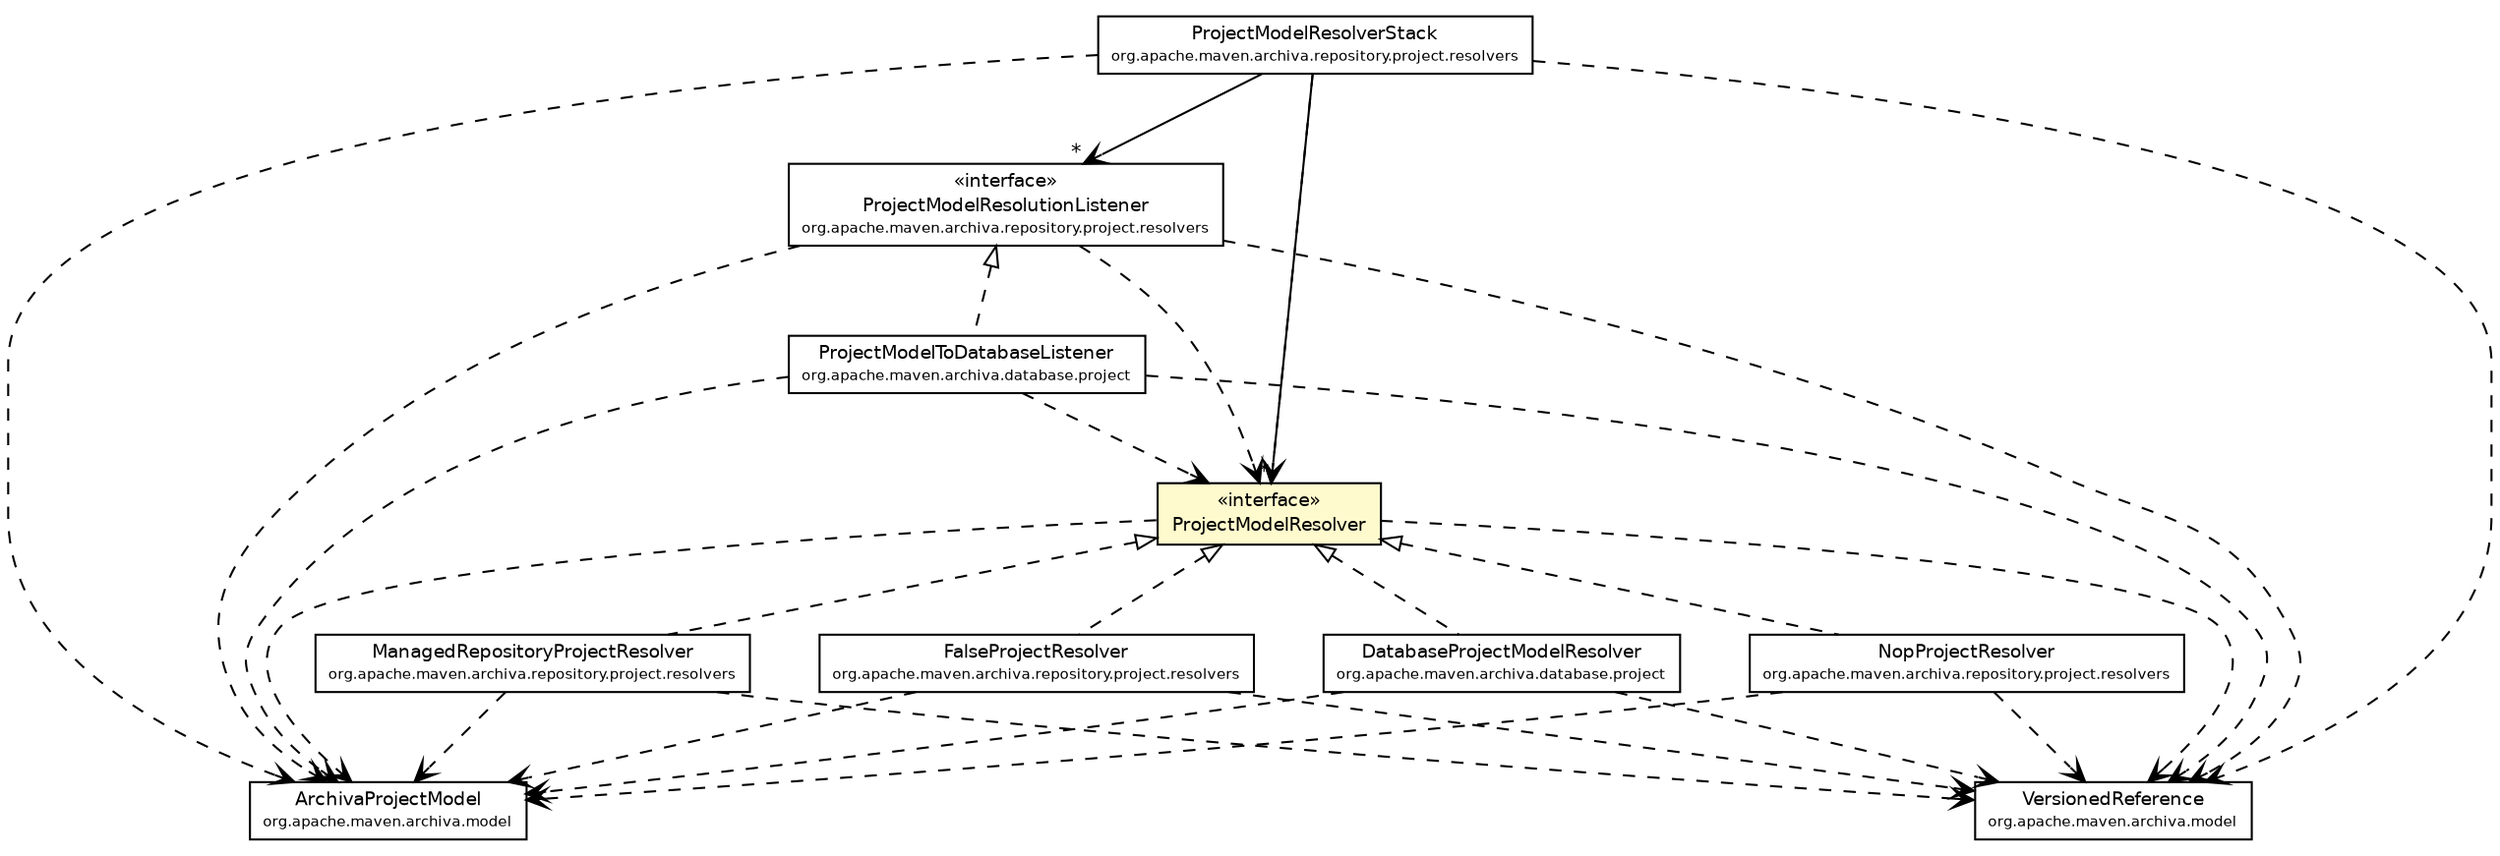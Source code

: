 #!/usr/local/bin/dot
#
# Class diagram 
# Generated by UmlGraph version 4.6 (http://www.spinellis.gr/sw/umlgraph)
#

digraph G {
	edge [fontname="Helvetica",fontsize=10,labelfontname="Helvetica",labelfontsize=10];
	node [fontname="Helvetica",fontsize=10,shape=plaintext];
	// org.apache.maven.archiva.repository.project.ProjectModelResolver
	c68906 [label=<<table border="0" cellborder="1" cellspacing="0" cellpadding="2" port="p" bgcolor="lemonChiffon" href="./ProjectModelResolver.html">
		<tr><td><table border="0" cellspacing="0" cellpadding="1">
			<tr><td> &laquo;interface&raquo; </td></tr>
			<tr><td> ProjectModelResolver </td></tr>
		</table></td></tr>
		</table>>, fontname="Helvetica", fontcolor="black", fontsize=9.0];
	// org.apache.maven.archiva.repository.project.resolvers.ProjectModelResolverStack
	c68914 [label=<<table border="0" cellborder="1" cellspacing="0" cellpadding="2" port="p" href="./resolvers/ProjectModelResolverStack.html">
		<tr><td><table border="0" cellspacing="0" cellpadding="1">
			<tr><td> ProjectModelResolverStack </td></tr>
			<tr><td><font point-size="7.0"> org.apache.maven.archiva.repository.project.resolvers </font></td></tr>
		</table></td></tr>
		</table>>, fontname="Helvetica", fontcolor="black", fontsize=9.0];
	// org.apache.maven.archiva.repository.project.resolvers.ProjectModelResolutionListener
	c68915 [label=<<table border="0" cellborder="1" cellspacing="0" cellpadding="2" port="p" href="./resolvers/ProjectModelResolutionListener.html">
		<tr><td><table border="0" cellspacing="0" cellpadding="1">
			<tr><td> &laquo;interface&raquo; </td></tr>
			<tr><td> ProjectModelResolutionListener </td></tr>
			<tr><td><font point-size="7.0"> org.apache.maven.archiva.repository.project.resolvers </font></td></tr>
		</table></td></tr>
		</table>>, fontname="Helvetica", fontcolor="black", fontsize=9.0];
	// org.apache.maven.archiva.repository.project.resolvers.NopProjectResolver
	c68916 [label=<<table border="0" cellborder="1" cellspacing="0" cellpadding="2" port="p" href="./resolvers/NopProjectResolver.html">
		<tr><td><table border="0" cellspacing="0" cellpadding="1">
			<tr><td> NopProjectResolver </td></tr>
			<tr><td><font point-size="7.0"> org.apache.maven.archiva.repository.project.resolvers </font></td></tr>
		</table></td></tr>
		</table>>, fontname="Helvetica", fontcolor="black", fontsize=9.0];
	// org.apache.maven.archiva.repository.project.resolvers.ManagedRepositoryProjectResolver
	c68917 [label=<<table border="0" cellborder="1" cellspacing="0" cellpadding="2" port="p" href="./resolvers/ManagedRepositoryProjectResolver.html">
		<tr><td><table border="0" cellspacing="0" cellpadding="1">
			<tr><td> ManagedRepositoryProjectResolver </td></tr>
			<tr><td><font point-size="7.0"> org.apache.maven.archiva.repository.project.resolvers </font></td></tr>
		</table></td></tr>
		</table>>, fontname="Helvetica", fontcolor="black", fontsize=9.0];
	// org.apache.maven.archiva.repository.project.resolvers.FalseProjectResolver
	c68919 [label=<<table border="0" cellborder="1" cellspacing="0" cellpadding="2" port="p" href="./resolvers/FalseProjectResolver.html">
		<tr><td><table border="0" cellspacing="0" cellpadding="1">
			<tr><td> FalseProjectResolver </td></tr>
			<tr><td><font point-size="7.0"> org.apache.maven.archiva.repository.project.resolvers </font></td></tr>
		</table></td></tr>
		</table>>, fontname="Helvetica", fontcolor="black", fontsize=9.0];
	// org.apache.maven.archiva.database.project.ProjectModelToDatabaseListener
	c68992 [label=<<table border="0" cellborder="1" cellspacing="0" cellpadding="2" port="p" href="../../database/project/ProjectModelToDatabaseListener.html">
		<tr><td><table border="0" cellspacing="0" cellpadding="1">
			<tr><td> ProjectModelToDatabaseListener </td></tr>
			<tr><td><font point-size="7.0"> org.apache.maven.archiva.database.project </font></td></tr>
		</table></td></tr>
		</table>>, fontname="Helvetica", fontcolor="black", fontsize=9.0];
	// org.apache.maven.archiva.database.project.DatabaseProjectModelResolver
	c68993 [label=<<table border="0" cellborder="1" cellspacing="0" cellpadding="2" port="p" href="../../database/project/DatabaseProjectModelResolver.html">
		<tr><td><table border="0" cellspacing="0" cellpadding="1">
			<tr><td> DatabaseProjectModelResolver </td></tr>
			<tr><td><font point-size="7.0"> org.apache.maven.archiva.database.project </font></td></tr>
		</table></td></tr>
		</table>>, fontname="Helvetica", fontcolor="black", fontsize=9.0];
	//org.apache.maven.archiva.repository.project.resolvers.NopProjectResolver implements org.apache.maven.archiva.repository.project.ProjectModelResolver
	c68906:p -> c68916:p [dir=back,arrowtail=empty,style=dashed];
	//org.apache.maven.archiva.repository.project.resolvers.ManagedRepositoryProjectResolver implements org.apache.maven.archiva.repository.project.ProjectModelResolver
	c68906:p -> c68917:p [dir=back,arrowtail=empty,style=dashed];
	//org.apache.maven.archiva.repository.project.resolvers.FalseProjectResolver implements org.apache.maven.archiva.repository.project.ProjectModelResolver
	c68906:p -> c68919:p [dir=back,arrowtail=empty,style=dashed];
	//org.apache.maven.archiva.database.project.ProjectModelToDatabaseListener implements org.apache.maven.archiva.repository.project.resolvers.ProjectModelResolutionListener
	c68915:p -> c68992:p [dir=back,arrowtail=empty,style=dashed];
	//org.apache.maven.archiva.database.project.DatabaseProjectModelResolver implements org.apache.maven.archiva.repository.project.ProjectModelResolver
	c68906:p -> c68993:p [dir=back,arrowtail=empty,style=dashed];
	// org.apache.maven.archiva.repository.project.resolvers.ProjectModelResolverStack NAVASSOC org.apache.maven.archiva.repository.project.ProjectModelResolver
	c68914:p -> c68906:p [taillabel="", label="", headlabel="*", fontname="Helvetica", fontcolor="black", fontsize=10.0, color="black", arrowhead=open];
	// org.apache.maven.archiva.repository.project.resolvers.ProjectModelResolverStack NAVASSOC org.apache.maven.archiva.repository.project.resolvers.ProjectModelResolutionListener
	c68914:p -> c68915:p [taillabel="", label="", headlabel="*", fontname="Helvetica", fontcolor="black", fontsize=10.0, color="black", arrowhead=open];
	// org.apache.maven.archiva.repository.project.ProjectModelResolver DEPEND org.apache.maven.archiva.model.ArchivaProjectModel
	c68906:p -> c69168:p [taillabel="", label="", headlabel="", fontname="Helvetica", fontcolor="black", fontsize=10.0, color="black", arrowhead=open, style=dashed];
	// org.apache.maven.archiva.repository.project.ProjectModelResolver DEPEND org.apache.maven.archiva.model.VersionedReference
	c68906:p -> c69169:p [taillabel="", label="", headlabel="", fontname="Helvetica", fontcolor="black", fontsize=10.0, color="black", arrowhead=open, style=dashed];
	// org.apache.maven.archiva.repository.project.resolvers.ProjectModelResolverStack DEPEND org.apache.maven.archiva.model.ArchivaProjectModel
	c68914:p -> c69168:p [taillabel="", label="", headlabel="", fontname="Helvetica", fontcolor="black", fontsize=10.0, color="black", arrowhead=open, style=dashed];
	// org.apache.maven.archiva.repository.project.resolvers.ProjectModelResolverStack DEPEND org.apache.maven.archiva.repository.project.ProjectModelResolver
	c68914:p -> c68906:p [taillabel="", label="", headlabel="", fontname="Helvetica", fontcolor="black", fontsize=10.0, color="black", arrowhead=open, style=dashed];
	// org.apache.maven.archiva.repository.project.resolvers.ProjectModelResolverStack DEPEND org.apache.maven.archiva.model.VersionedReference
	c68914:p -> c69169:p [taillabel="", label="", headlabel="", fontname="Helvetica", fontcolor="black", fontsize=10.0, color="black", arrowhead=open, style=dashed];
	// org.apache.maven.archiva.repository.project.resolvers.ProjectModelResolutionListener DEPEND org.apache.maven.archiva.model.ArchivaProjectModel
	c68915:p -> c69168:p [taillabel="", label="", headlabel="", fontname="Helvetica", fontcolor="black", fontsize=10.0, color="black", arrowhead=open, style=dashed];
	// org.apache.maven.archiva.repository.project.resolvers.ProjectModelResolutionListener DEPEND org.apache.maven.archiva.repository.project.ProjectModelResolver
	c68915:p -> c68906:p [taillabel="", label="", headlabel="", fontname="Helvetica", fontcolor="black", fontsize=10.0, color="black", arrowhead=open, style=dashed];
	// org.apache.maven.archiva.repository.project.resolvers.ProjectModelResolutionListener DEPEND org.apache.maven.archiva.model.VersionedReference
	c68915:p -> c69169:p [taillabel="", label="", headlabel="", fontname="Helvetica", fontcolor="black", fontsize=10.0, color="black", arrowhead=open, style=dashed];
	// org.apache.maven.archiva.repository.project.resolvers.NopProjectResolver DEPEND org.apache.maven.archiva.model.ArchivaProjectModel
	c68916:p -> c69168:p [taillabel="", label="", headlabel="", fontname="Helvetica", fontcolor="black", fontsize=10.0, color="black", arrowhead=open, style=dashed];
	// org.apache.maven.archiva.repository.project.resolvers.NopProjectResolver DEPEND org.apache.maven.archiva.model.VersionedReference
	c68916:p -> c69169:p [taillabel="", label="", headlabel="", fontname="Helvetica", fontcolor="black", fontsize=10.0, color="black", arrowhead=open, style=dashed];
	// org.apache.maven.archiva.repository.project.resolvers.ManagedRepositoryProjectResolver DEPEND org.apache.maven.archiva.model.ArchivaProjectModel
	c68917:p -> c69168:p [taillabel="", label="", headlabel="", fontname="Helvetica", fontcolor="black", fontsize=10.0, color="black", arrowhead=open, style=dashed];
	// org.apache.maven.archiva.repository.project.resolvers.ManagedRepositoryProjectResolver DEPEND org.apache.maven.archiva.model.VersionedReference
	c68917:p -> c69169:p [taillabel="", label="", headlabel="", fontname="Helvetica", fontcolor="black", fontsize=10.0, color="black", arrowhead=open, style=dashed];
	// org.apache.maven.archiva.repository.project.resolvers.FalseProjectResolver DEPEND org.apache.maven.archiva.model.ArchivaProjectModel
	c68919:p -> c69168:p [taillabel="", label="", headlabel="", fontname="Helvetica", fontcolor="black", fontsize=10.0, color="black", arrowhead=open, style=dashed];
	// org.apache.maven.archiva.repository.project.resolvers.FalseProjectResolver DEPEND org.apache.maven.archiva.model.VersionedReference
	c68919:p -> c69169:p [taillabel="", label="", headlabel="", fontname="Helvetica", fontcolor="black", fontsize=10.0, color="black", arrowhead=open, style=dashed];
	// org.apache.maven.archiva.database.project.ProjectModelToDatabaseListener DEPEND org.apache.maven.archiva.repository.project.ProjectModelResolver
	c68992:p -> c68906:p [taillabel="", label="", headlabel="", fontname="Helvetica", fontcolor="black", fontsize=10.0, color="black", arrowhead=open, style=dashed];
	// org.apache.maven.archiva.database.project.ProjectModelToDatabaseListener DEPEND org.apache.maven.archiva.model.ArchivaProjectModel
	c68992:p -> c69168:p [taillabel="", label="", headlabel="", fontname="Helvetica", fontcolor="black", fontsize=10.0, color="black", arrowhead=open, style=dashed];
	// org.apache.maven.archiva.database.project.ProjectModelToDatabaseListener DEPEND org.apache.maven.archiva.model.VersionedReference
	c68992:p -> c69169:p [taillabel="", label="", headlabel="", fontname="Helvetica", fontcolor="black", fontsize=10.0, color="black", arrowhead=open, style=dashed];
	// org.apache.maven.archiva.database.project.DatabaseProjectModelResolver DEPEND org.apache.maven.archiva.model.ArchivaProjectModel
	c68993:p -> c69168:p [taillabel="", label="", headlabel="", fontname="Helvetica", fontcolor="black", fontsize=10.0, color="black", arrowhead=open, style=dashed];
	// org.apache.maven.archiva.database.project.DatabaseProjectModelResolver DEPEND org.apache.maven.archiva.model.VersionedReference
	c68993:p -> c69169:p [taillabel="", label="", headlabel="", fontname="Helvetica", fontcolor="black", fontsize=10.0, color="black", arrowhead=open, style=dashed];
	// org.apache.maven.archiva.model.VersionedReference
	c69169 [label=<<table border="0" cellborder="1" cellspacing="0" cellpadding="2" port="p" href="http://java.sun.com/j2se/1.4.2/docs/api/org/apache/maven/archiva/model/VersionedReference.html">
		<tr><td><table border="0" cellspacing="0" cellpadding="1">
			<tr><td> VersionedReference </td></tr>
			<tr><td><font point-size="7.0"> org.apache.maven.archiva.model </font></td></tr>
		</table></td></tr>
		</table>>, fontname="Helvetica", fontcolor="black", fontsize=9.0];
	// org.apache.maven.archiva.model.ArchivaProjectModel
	c69168 [label=<<table border="0" cellborder="1" cellspacing="0" cellpadding="2" port="p" href="http://java.sun.com/j2se/1.4.2/docs/api/org/apache/maven/archiva/model/ArchivaProjectModel.html">
		<tr><td><table border="0" cellspacing="0" cellpadding="1">
			<tr><td> ArchivaProjectModel </td></tr>
			<tr><td><font point-size="7.0"> org.apache.maven.archiva.model </font></td></tr>
		</table></td></tr>
		</table>>, fontname="Helvetica", fontcolor="black", fontsize=9.0];
}

